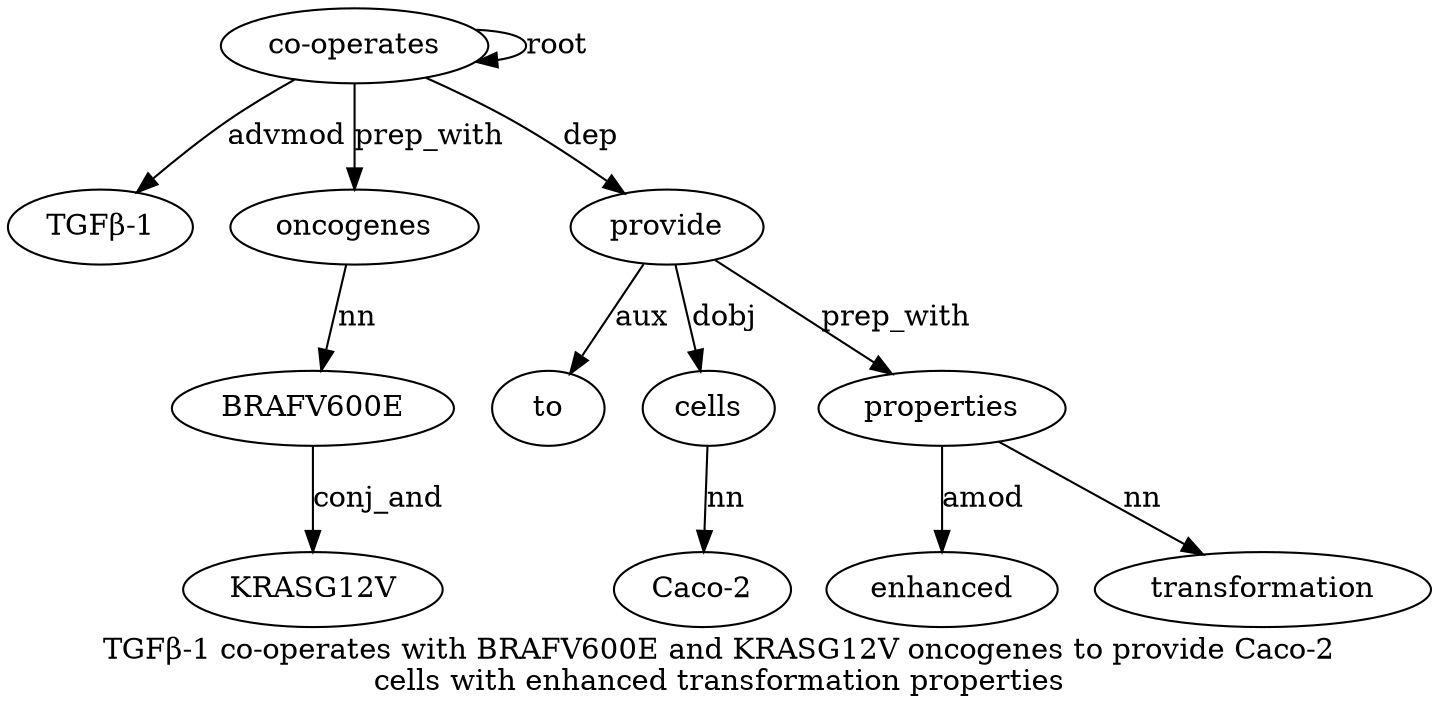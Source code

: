 digraph "TGFβ-1 co-operates with BRAFV600E and KRASG12V oncogenes to provide Caco-2 cells with enhanced transformation properties" {
label="TGFβ-1 co-operates with BRAFV600E and KRASG12V oncogenes to provide Caco-2
cells with enhanced transformation properties";
"co-operates2" [style=filled, fillcolor=white, label="co-operates"];
"TGFβ-1" [style=filled, fillcolor=white, label="TGFβ-1"];
"co-operates2" -> "TGFβ-1"  [label=advmod];
"co-operates2" -> "co-operates2"  [label=root];
oncogenes7 [style=filled, fillcolor=white, label=oncogenes];
BRAFV600E4 [style=filled, fillcolor=white, label=BRAFV600E];
oncogenes7 -> BRAFV600E4  [label=nn];
KRASG12V6 [style=filled, fillcolor=white, label=KRASG12V];
BRAFV600E4 -> KRASG12V6  [label=conj_and];
"co-operates2" -> oncogenes7  [label=prep_with];
provide9 [style=filled, fillcolor=white, label=provide];
to8 [style=filled, fillcolor=white, label=to];
provide9 -> to8  [label=aux];
"co-operates2" -> provide9  [label=dep];
cells11 [style=filled, fillcolor=white, label=cells];
"Caco-210" [style=filled, fillcolor=white, label="Caco-2"];
cells11 -> "Caco-210"  [label=nn];
provide9 -> cells11  [label=dobj];
properties15 [style=filled, fillcolor=white, label=properties];
enhanced13 [style=filled, fillcolor=white, label=enhanced];
properties15 -> enhanced13  [label=amod];
transformation14 [style=filled, fillcolor=white, label=transformation];
properties15 -> transformation14  [label=nn];
provide9 -> properties15  [label=prep_with];
}
